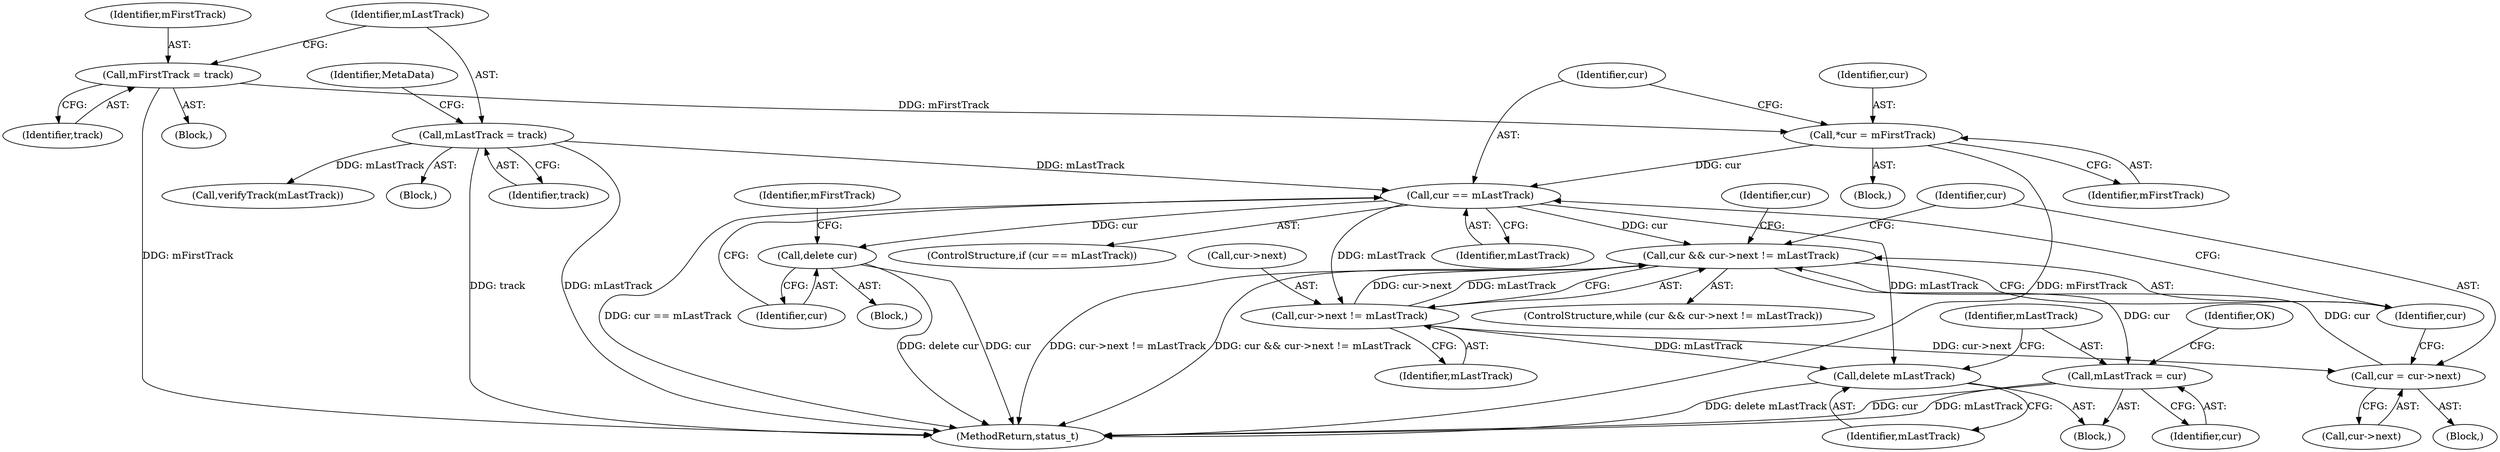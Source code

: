 digraph "0_Android_f4a88c8ed4f8186b3d6e2852993e063fc33ff231@pointer" {
"1000520" [label="(Call,cur == mLastTrack)"];
"1000516" [label="(Call,*cur = mFirstTrack)"];
"1000442" [label="(Call,mFirstTrack = track)"];
"1000445" [label="(Call,mLastTrack = track)"];
"1000524" [label="(Call,delete cur)"];
"1000534" [label="(Call,cur && cur->next != mLastTrack)"];
"1000554" [label="(Call,mLastTrack = cur)"];
"1000536" [label="(Call,cur->next != mLastTrack)"];
"1000542" [label="(Call,cur = cur->next)"];
"1000552" [label="(Call,delete mLastTrack)"];
"1000446" [label="(Identifier,mLastTrack)"];
"1000554" [label="(Call,mLastTrack = cur)"];
"1000540" [label="(Identifier,mLastTrack)"];
"1000562" [label="(Call,verifyTrack(mLastTrack))"];
"1000516" [label="(Call,*cur = mFirstTrack)"];
"1000514" [label="(Block,)"];
"1000541" [label="(Block,)"];
"1000555" [label="(Identifier,mLastTrack)"];
"1000524" [label="(Call,delete cur)"];
"1000542" [label="(Call,cur = cur->next)"];
"1000543" [label="(Identifier,cur)"];
"1000422" [label="(Block,)"];
"1000444" [label="(Identifier,track)"];
"1000558" [label="(Identifier,OK)"];
"1000549" [label="(Identifier,cur)"];
"1000445" [label="(Call,mLastTrack = track)"];
"1000553" [label="(Identifier,mLastTrack)"];
"1000525" [label="(Identifier,cur)"];
"1000522" [label="(Identifier,mLastTrack)"];
"1000536" [label="(Call,cur->next != mLastTrack)"];
"1000537" [label="(Call,cur->next)"];
"1000520" [label="(Call,cur == mLastTrack)"];
"1000535" [label="(Identifier,cur)"];
"1000521" [label="(Identifier,cur)"];
"1000527" [label="(Identifier,mFirstTrack)"];
"1000533" [label="(ControlStructure,while (cur && cur->next != mLastTrack))"];
"1000517" [label="(Identifier,cur)"];
"1000441" [label="(Block,)"];
"1000552" [label="(Call,delete mLastTrack)"];
"1000519" [label="(ControlStructure,if (cur == mLastTrack))"];
"1002911" [label="(MethodReturn,status_t)"];
"1000544" [label="(Call,cur->next)"];
"1000442" [label="(Call,mFirstTrack = track)"];
"1000447" [label="(Identifier,track)"];
"1000518" [label="(Identifier,mFirstTrack)"];
"1000523" [label="(Block,)"];
"1000532" [label="(Block,)"];
"1000443" [label="(Identifier,mFirstTrack)"];
"1000556" [label="(Identifier,cur)"];
"1000448" [label="(Identifier,MetaData)"];
"1000534" [label="(Call,cur && cur->next != mLastTrack)"];
"1000520" -> "1000519"  [label="AST: "];
"1000520" -> "1000522"  [label="CFG: "];
"1000521" -> "1000520"  [label="AST: "];
"1000522" -> "1000520"  [label="AST: "];
"1000525" -> "1000520"  [label="CFG: "];
"1000535" -> "1000520"  [label="CFG: "];
"1000520" -> "1002911"  [label="DDG: cur == mLastTrack"];
"1000516" -> "1000520"  [label="DDG: cur"];
"1000445" -> "1000520"  [label="DDG: mLastTrack"];
"1000520" -> "1000524"  [label="DDG: cur"];
"1000520" -> "1000534"  [label="DDG: cur"];
"1000520" -> "1000536"  [label="DDG: mLastTrack"];
"1000520" -> "1000552"  [label="DDG: mLastTrack"];
"1000516" -> "1000514"  [label="AST: "];
"1000516" -> "1000518"  [label="CFG: "];
"1000517" -> "1000516"  [label="AST: "];
"1000518" -> "1000516"  [label="AST: "];
"1000521" -> "1000516"  [label="CFG: "];
"1000516" -> "1002911"  [label="DDG: mFirstTrack"];
"1000442" -> "1000516"  [label="DDG: mFirstTrack"];
"1000442" -> "1000441"  [label="AST: "];
"1000442" -> "1000444"  [label="CFG: "];
"1000443" -> "1000442"  [label="AST: "];
"1000444" -> "1000442"  [label="AST: "];
"1000446" -> "1000442"  [label="CFG: "];
"1000442" -> "1002911"  [label="DDG: mFirstTrack"];
"1000445" -> "1000422"  [label="AST: "];
"1000445" -> "1000447"  [label="CFG: "];
"1000446" -> "1000445"  [label="AST: "];
"1000447" -> "1000445"  [label="AST: "];
"1000448" -> "1000445"  [label="CFG: "];
"1000445" -> "1002911"  [label="DDG: mLastTrack"];
"1000445" -> "1002911"  [label="DDG: track"];
"1000445" -> "1000562"  [label="DDG: mLastTrack"];
"1000524" -> "1000523"  [label="AST: "];
"1000524" -> "1000525"  [label="CFG: "];
"1000525" -> "1000524"  [label="AST: "];
"1000527" -> "1000524"  [label="CFG: "];
"1000524" -> "1002911"  [label="DDG: cur"];
"1000524" -> "1002911"  [label="DDG: delete cur"];
"1000534" -> "1000533"  [label="AST: "];
"1000534" -> "1000535"  [label="CFG: "];
"1000534" -> "1000536"  [label="CFG: "];
"1000535" -> "1000534"  [label="AST: "];
"1000536" -> "1000534"  [label="AST: "];
"1000543" -> "1000534"  [label="CFG: "];
"1000549" -> "1000534"  [label="CFG: "];
"1000534" -> "1002911"  [label="DDG: cur->next != mLastTrack"];
"1000534" -> "1002911"  [label="DDG: cur && cur->next != mLastTrack"];
"1000542" -> "1000534"  [label="DDG: cur"];
"1000536" -> "1000534"  [label="DDG: cur->next"];
"1000536" -> "1000534"  [label="DDG: mLastTrack"];
"1000534" -> "1000554"  [label="DDG: cur"];
"1000554" -> "1000532"  [label="AST: "];
"1000554" -> "1000556"  [label="CFG: "];
"1000555" -> "1000554"  [label="AST: "];
"1000556" -> "1000554"  [label="AST: "];
"1000558" -> "1000554"  [label="CFG: "];
"1000554" -> "1002911"  [label="DDG: mLastTrack"];
"1000554" -> "1002911"  [label="DDG: cur"];
"1000536" -> "1000540"  [label="CFG: "];
"1000537" -> "1000536"  [label="AST: "];
"1000540" -> "1000536"  [label="AST: "];
"1000536" -> "1000542"  [label="DDG: cur->next"];
"1000536" -> "1000552"  [label="DDG: mLastTrack"];
"1000542" -> "1000541"  [label="AST: "];
"1000542" -> "1000544"  [label="CFG: "];
"1000543" -> "1000542"  [label="AST: "];
"1000544" -> "1000542"  [label="AST: "];
"1000535" -> "1000542"  [label="CFG: "];
"1000552" -> "1000532"  [label="AST: "];
"1000552" -> "1000553"  [label="CFG: "];
"1000553" -> "1000552"  [label="AST: "];
"1000555" -> "1000552"  [label="CFG: "];
"1000552" -> "1002911"  [label="DDG: delete mLastTrack"];
}

